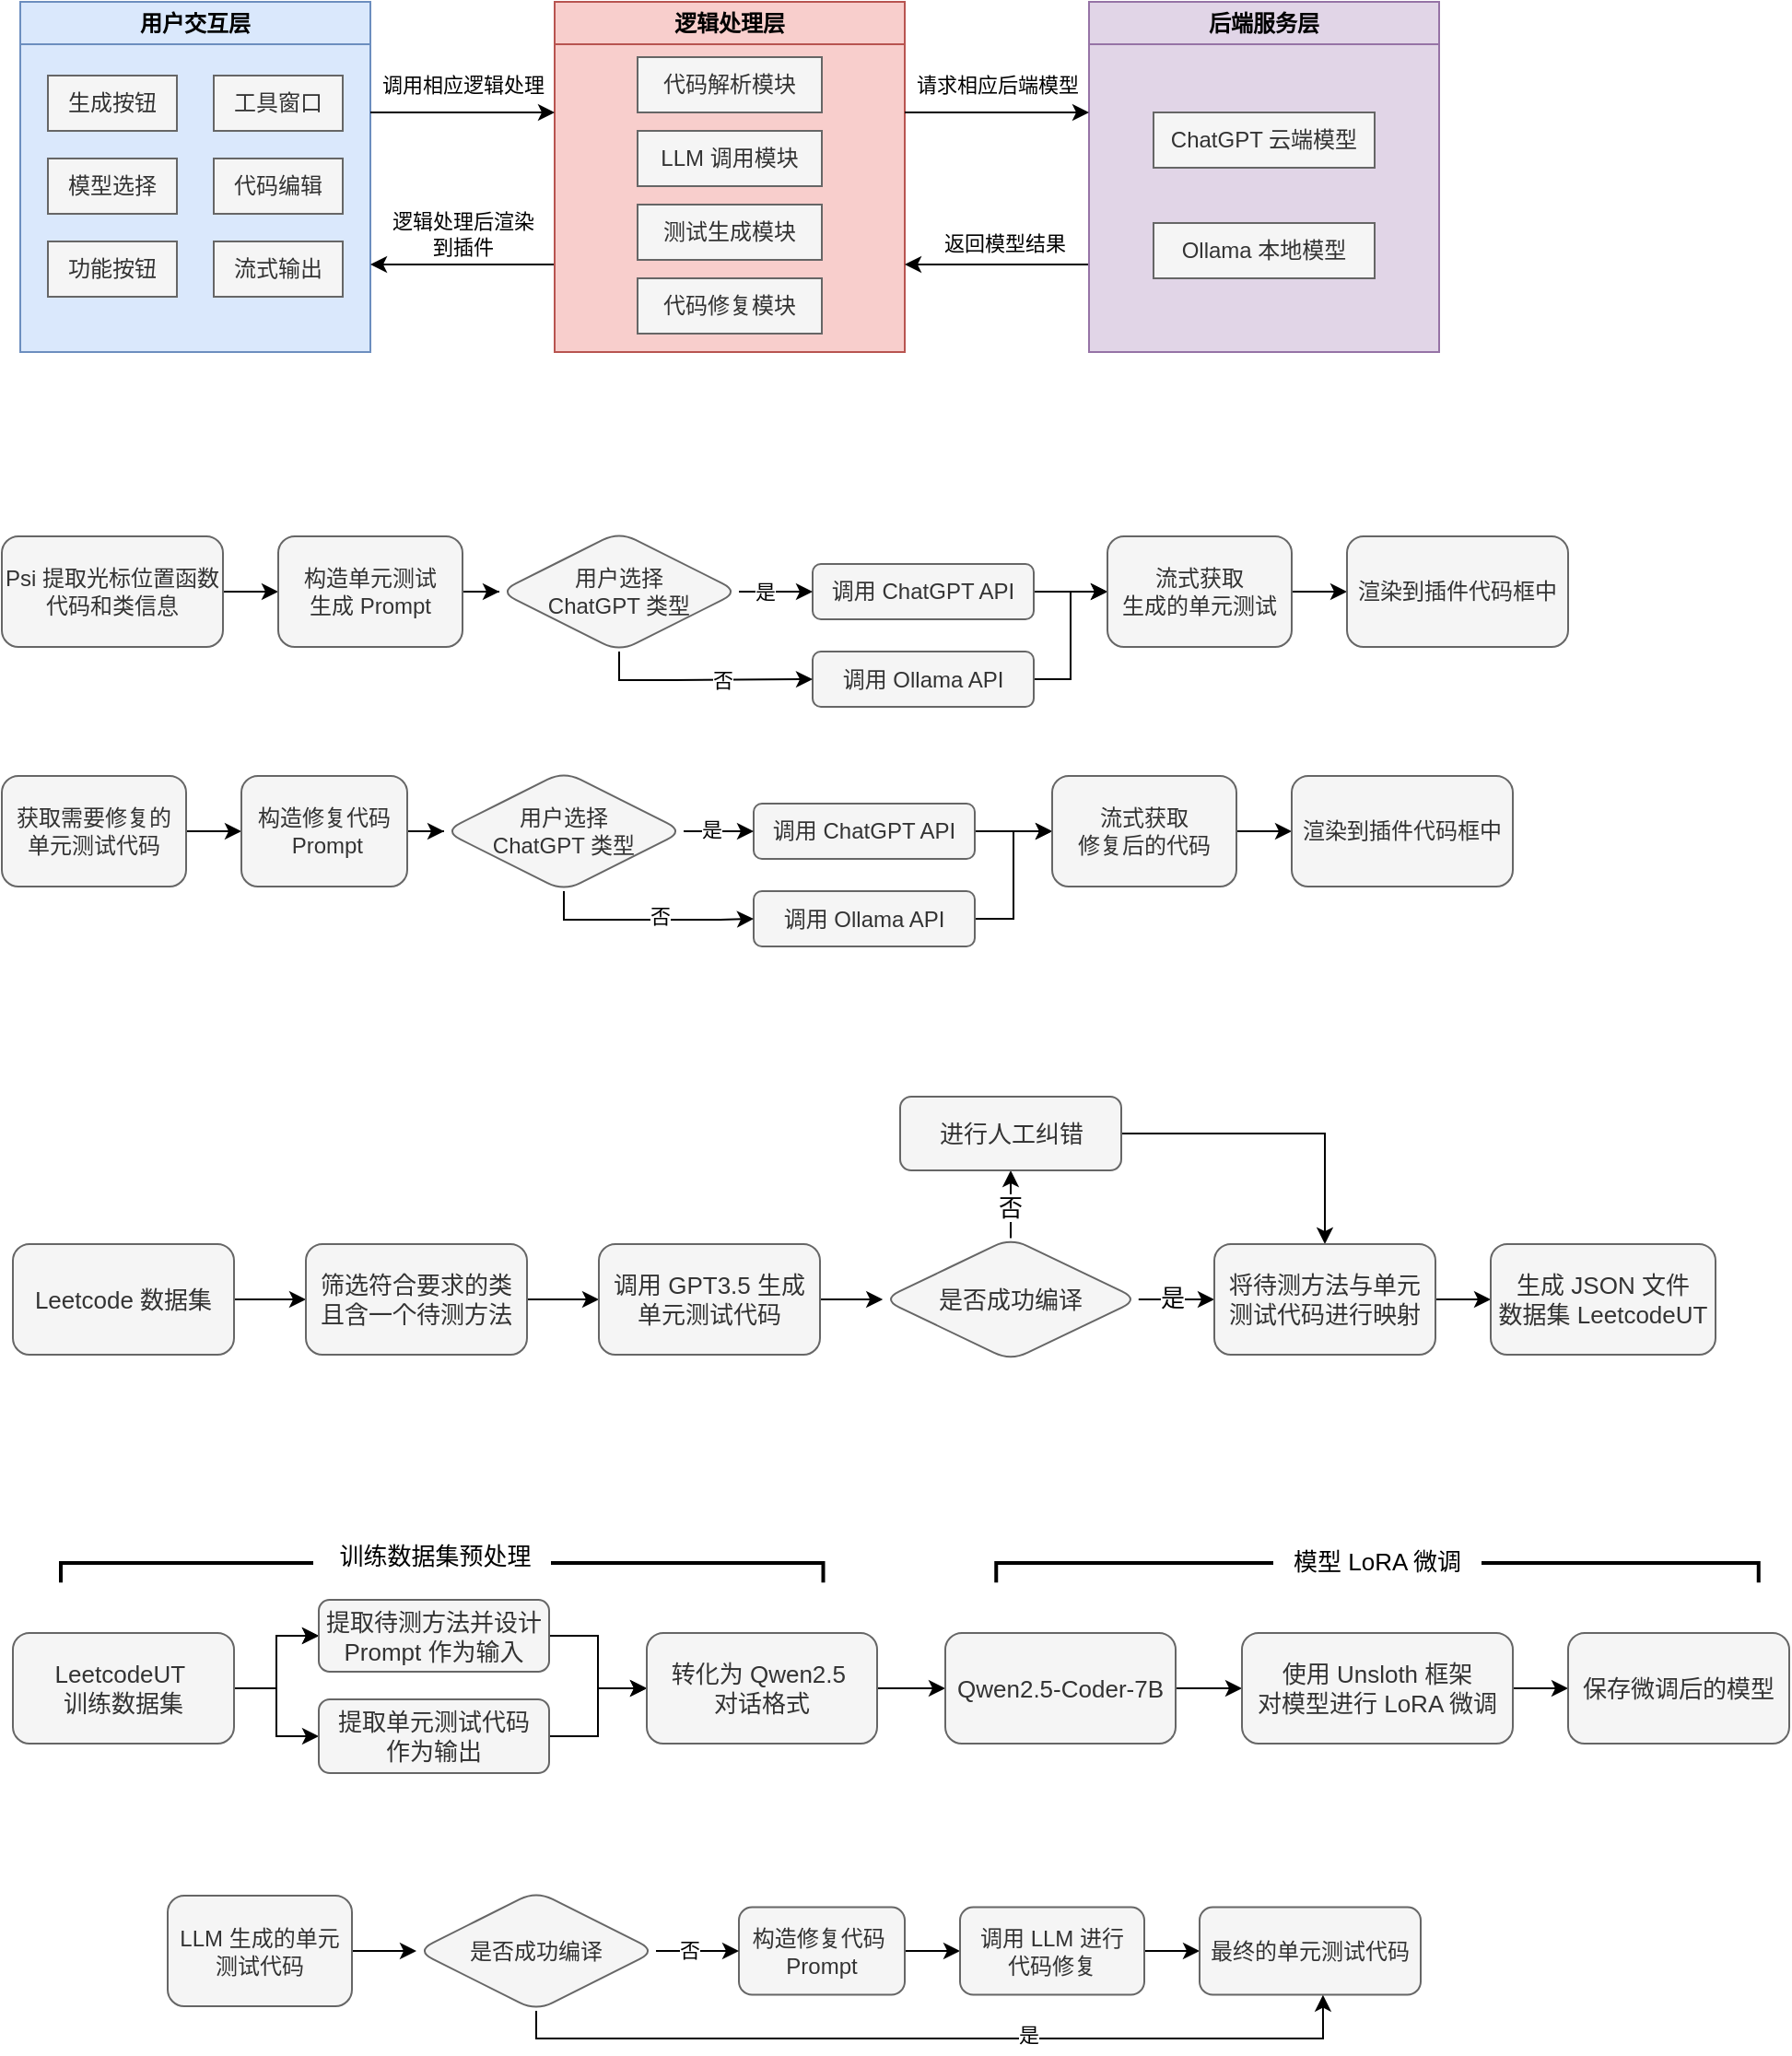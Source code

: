 <mxfile version="26.2.12">
  <diagram name="第 1 页" id="6DpLlCWaY8ZBgLnBTP_y">
    <mxGraphModel dx="2001" dy="737" grid="1" gridSize="10" guides="1" tooltips="1" connect="1" arrows="1" fold="1" page="0" pageScale="1" pageWidth="827" pageHeight="1169" math="0" shadow="0">
      <root>
        <mxCell id="0" />
        <mxCell id="1" parent="0" />
        <mxCell id="aPi-cPo7kPyFYFWUjn6L-5" value="" style="group" parent="1" vertex="1" connectable="0">
          <mxGeometry x="-500" y="95" width="770" height="190" as="geometry" />
        </mxCell>
        <mxCell id="Bfk7pSOGzqyUmf910UU_-28" value="&lt;div&gt;用户交互层&lt;/div&gt;" style="swimlane;whiteSpace=wrap;html=1;startSize=23;fillColor=#dae8fc;strokeColor=#6c8ebf;swimlaneFillColor=#DAE8FC;" parent="aPi-cPo7kPyFYFWUjn6L-5" vertex="1">
          <mxGeometry width="190" height="190" as="geometry">
            <mxRectangle x="-170" y="80" width="100" height="30" as="alternateBounds" />
          </mxGeometry>
        </mxCell>
        <mxCell id="Bfk7pSOGzqyUmf910UU_-29" value="生成按钮" style="rounded=0;whiteSpace=wrap;html=1;fillColor=#f5f5f5;fontColor=#333333;strokeColor=#666666;" parent="Bfk7pSOGzqyUmf910UU_-28" vertex="1">
          <mxGeometry x="15" y="40" width="70" height="30" as="geometry" />
        </mxCell>
        <mxCell id="Bfk7pSOGzqyUmf910UU_-30" value="工具窗口" style="rounded=0;whiteSpace=wrap;html=1;fillColor=#f5f5f5;fontColor=#333333;strokeColor=#666666;" parent="Bfk7pSOGzqyUmf910UU_-28" vertex="1">
          <mxGeometry x="105" y="40" width="70" height="30" as="geometry" />
        </mxCell>
        <mxCell id="Bfk7pSOGzqyUmf910UU_-31" value="模型选择" style="rounded=0;whiteSpace=wrap;html=1;fillColor=#f5f5f5;fontColor=#333333;strokeColor=#666666;" parent="Bfk7pSOGzqyUmf910UU_-28" vertex="1">
          <mxGeometry x="15" y="85" width="70" height="30" as="geometry" />
        </mxCell>
        <mxCell id="Bfk7pSOGzqyUmf910UU_-32" value="代码编辑" style="rounded=0;whiteSpace=wrap;html=1;fillColor=#f5f5f5;fontColor=#333333;strokeColor=#666666;" parent="Bfk7pSOGzqyUmf910UU_-28" vertex="1">
          <mxGeometry x="105" y="85" width="70" height="30" as="geometry" />
        </mxCell>
        <mxCell id="Bfk7pSOGzqyUmf910UU_-33" value="功能按钮" style="rounded=0;whiteSpace=wrap;html=1;fillColor=#f5f5f5;fontColor=#333333;strokeColor=#666666;" parent="Bfk7pSOGzqyUmf910UU_-28" vertex="1">
          <mxGeometry x="15" y="130" width="70" height="30" as="geometry" />
        </mxCell>
        <mxCell id="Bfk7pSOGzqyUmf910UU_-34" value="流式输出" style="rounded=0;whiteSpace=wrap;html=1;fillColor=#f5f5f5;fontColor=#333333;strokeColor=#666666;" parent="Bfk7pSOGzqyUmf910UU_-28" vertex="1">
          <mxGeometry x="105" y="130" width="70" height="30" as="geometry" />
        </mxCell>
        <mxCell id="Bfk7pSOGzqyUmf910UU_-35" style="edgeStyle=orthogonalEdgeStyle;rounded=0;orthogonalLoop=1;jettySize=auto;html=1;exitX=0;exitY=0.75;exitDx=0;exitDy=0;entryX=1;entryY=0.75;entryDx=0;entryDy=0;" parent="aPi-cPo7kPyFYFWUjn6L-5" source="Bfk7pSOGzqyUmf910UU_-37" target="Bfk7pSOGzqyUmf910UU_-28" edge="1">
          <mxGeometry relative="1" as="geometry" />
        </mxCell>
        <mxCell id="Bfk7pSOGzqyUmf910UU_-36" value="&lt;div&gt;逻辑处理后渲染&lt;/div&gt;&lt;div&gt;到插件&lt;/div&gt;" style="edgeLabel;html=1;align=center;verticalAlign=middle;resizable=0;points=[];" parent="Bfk7pSOGzqyUmf910UU_-35" vertex="1" connectable="0">
          <mxGeometry x="-0.18" y="1" relative="1" as="geometry">
            <mxPoint x="-9" y="-18" as="offset" />
          </mxGeometry>
        </mxCell>
        <mxCell id="Bfk7pSOGzqyUmf910UU_-37" value="&lt;div&gt;逻辑处理层&lt;/div&gt;" style="swimlane;whiteSpace=wrap;html=1;startSize=23;fillColor=#f8cecc;strokeColor=#b85450;swimlaneFillColor=#F8CECC;" parent="aPi-cPo7kPyFYFWUjn6L-5" vertex="1">
          <mxGeometry x="290" width="190" height="190" as="geometry">
            <mxRectangle x="-170" y="80" width="100" height="30" as="alternateBounds" />
          </mxGeometry>
        </mxCell>
        <mxCell id="Bfk7pSOGzqyUmf910UU_-38" value="代码解析模块" style="rounded=0;whiteSpace=wrap;html=1;fillColor=#f5f5f5;strokeColor=#666666;fontColor=#333333;" parent="Bfk7pSOGzqyUmf910UU_-37" vertex="1">
          <mxGeometry x="45" y="30" width="100" height="30" as="geometry" />
        </mxCell>
        <mxCell id="Bfk7pSOGzqyUmf910UU_-39" value="LLM 调用模块" style="rounded=0;whiteSpace=wrap;html=1;fillColor=#f5f5f5;strokeColor=#666666;fontColor=#333333;" parent="Bfk7pSOGzqyUmf910UU_-37" vertex="1">
          <mxGeometry x="45" y="70" width="100" height="30" as="geometry" />
        </mxCell>
        <mxCell id="Bfk7pSOGzqyUmf910UU_-40" value="测试生成模块" style="rounded=0;whiteSpace=wrap;html=1;fillColor=#f5f5f5;strokeColor=#666666;fontColor=#333333;" parent="Bfk7pSOGzqyUmf910UU_-37" vertex="1">
          <mxGeometry x="45" y="110" width="100" height="30" as="geometry" />
        </mxCell>
        <mxCell id="Bfk7pSOGzqyUmf910UU_-41" value="代码修复模块" style="rounded=0;whiteSpace=wrap;html=1;fillColor=#f5f5f5;strokeColor=#666666;fontColor=#333333;" parent="Bfk7pSOGzqyUmf910UU_-37" vertex="1">
          <mxGeometry x="45" y="150" width="100" height="30" as="geometry" />
        </mxCell>
        <mxCell id="Bfk7pSOGzqyUmf910UU_-42" style="edgeStyle=orthogonalEdgeStyle;rounded=0;orthogonalLoop=1;jettySize=auto;html=1;exitX=0;exitY=0.75;exitDx=0;exitDy=0;entryX=1;entryY=0.75;entryDx=0;entryDy=0;" parent="aPi-cPo7kPyFYFWUjn6L-5" source="Bfk7pSOGzqyUmf910UU_-44" target="Bfk7pSOGzqyUmf910UU_-37" edge="1">
          <mxGeometry relative="1" as="geometry" />
        </mxCell>
        <mxCell id="Bfk7pSOGzqyUmf910UU_-43" value="返回模型结果" style="edgeLabel;html=1;align=center;verticalAlign=middle;resizable=0;points=[];" parent="Bfk7pSOGzqyUmf910UU_-42" vertex="1" connectable="0">
          <mxGeometry x="-0.08" relative="1" as="geometry">
            <mxPoint y="-12" as="offset" />
          </mxGeometry>
        </mxCell>
        <mxCell id="Bfk7pSOGzqyUmf910UU_-44" value="&lt;div&gt;后端服务层&lt;/div&gt;" style="swimlane;whiteSpace=wrap;html=1;startSize=23;fillColor=#e1d5e7;strokeColor=#9673a6;swimlaneFillColor=#E1D5E7;" parent="aPi-cPo7kPyFYFWUjn6L-5" vertex="1">
          <mxGeometry x="580" width="190" height="190" as="geometry">
            <mxRectangle x="-170" y="80" width="100" height="30" as="alternateBounds" />
          </mxGeometry>
        </mxCell>
        <mxCell id="Bfk7pSOGzqyUmf910UU_-45" value="ChatGPT 云端模型" style="rounded=0;whiteSpace=wrap;html=1;fillColor=#f5f5f5;strokeColor=#666666;fontColor=#333333;" parent="Bfk7pSOGzqyUmf910UU_-44" vertex="1">
          <mxGeometry x="35" y="60" width="120" height="30" as="geometry" />
        </mxCell>
        <mxCell id="Bfk7pSOGzqyUmf910UU_-46" value="Ollama 本地模型" style="rounded=0;whiteSpace=wrap;html=1;fillColor=#f5f5f5;strokeColor=#666666;fontColor=#333333;" parent="Bfk7pSOGzqyUmf910UU_-44" vertex="1">
          <mxGeometry x="35" y="120" width="120" height="30" as="geometry" />
        </mxCell>
        <mxCell id="Bfk7pSOGzqyUmf910UU_-47" value="" style="endArrow=classic;html=1;rounded=0;" parent="aPi-cPo7kPyFYFWUjn6L-5" edge="1">
          <mxGeometry width="50" height="50" relative="1" as="geometry">
            <mxPoint x="190" y="60" as="sourcePoint" />
            <mxPoint x="290" y="60" as="targetPoint" />
          </mxGeometry>
        </mxCell>
        <mxCell id="Bfk7pSOGzqyUmf910UU_-48" value="&lt;div&gt;调用相应逻辑处理&lt;/div&gt;" style="edgeLabel;html=1;align=center;verticalAlign=middle;resizable=0;points=[];" parent="Bfk7pSOGzqyUmf910UU_-47" vertex="1" connectable="0">
          <mxGeometry x="0.04" y="2" relative="1" as="geometry">
            <mxPoint x="-2" y="-13" as="offset" />
          </mxGeometry>
        </mxCell>
        <mxCell id="Bfk7pSOGzqyUmf910UU_-49" value="" style="endArrow=classic;html=1;rounded=0;" parent="aPi-cPo7kPyFYFWUjn6L-5" edge="1">
          <mxGeometry width="50" height="50" relative="1" as="geometry">
            <mxPoint x="480" y="60" as="sourcePoint" />
            <mxPoint x="580" y="60" as="targetPoint" />
          </mxGeometry>
        </mxCell>
        <mxCell id="Bfk7pSOGzqyUmf910UU_-50" value="请求相应后端模型" style="edgeLabel;html=1;align=center;verticalAlign=middle;resizable=0;points=[];" parent="Bfk7pSOGzqyUmf910UU_-49" vertex="1" connectable="0">
          <mxGeometry x="-0.24" y="-1" relative="1" as="geometry">
            <mxPoint x="12" y="-16" as="offset" />
          </mxGeometry>
        </mxCell>
        <mxCell id="sxjbUBQBEoKG675bbhJn-21" value="" style="group;fontSize=15;" parent="1" vertex="1" connectable="0">
          <mxGeometry x="-504" y="689" width="924" height="143.25" as="geometry" />
        </mxCell>
        <mxCell id="sxjbUBQBEoKG675bbhJn-3" value="" style="edgeStyle=orthogonalEdgeStyle;rounded=0;orthogonalLoop=1;jettySize=auto;html=1;" parent="sxjbUBQBEoKG675bbhJn-21" source="sxjbUBQBEoKG675bbhJn-1" target="sxjbUBQBEoKG675bbhJn-2" edge="1">
          <mxGeometry relative="1" as="geometry" />
        </mxCell>
        <mxCell id="sxjbUBQBEoKG675bbhJn-1" value="Leetcode 数据集" style="rounded=1;whiteSpace=wrap;html=1;fillColor=#f5f5f5;fontColor=#333333;strokeColor=#666666;fontSize=13;" parent="sxjbUBQBEoKG675bbhJn-21" vertex="1">
          <mxGeometry y="80" width="120" height="60" as="geometry" />
        </mxCell>
        <mxCell id="sxjbUBQBEoKG675bbhJn-5" value="" style="edgeStyle=orthogonalEdgeStyle;rounded=0;orthogonalLoop=1;jettySize=auto;html=1;" parent="sxjbUBQBEoKG675bbhJn-21" source="sxjbUBQBEoKG675bbhJn-2" target="sxjbUBQBEoKG675bbhJn-4" edge="1">
          <mxGeometry relative="1" as="geometry" />
        </mxCell>
        <mxCell id="sxjbUBQBEoKG675bbhJn-2" value="&lt;div&gt;筛选符合要求的类&lt;/div&gt;&lt;div&gt;且含一个待测方法&lt;/div&gt;" style="rounded=1;whiteSpace=wrap;html=1;fillColor=#f5f5f5;fontColor=#333333;strokeColor=#666666;fontSize=13;" parent="sxjbUBQBEoKG675bbhJn-21" vertex="1">
          <mxGeometry x="159" y="80" width="120" height="60" as="geometry" />
        </mxCell>
        <mxCell id="sxjbUBQBEoKG675bbhJn-11" value="" style="edgeStyle=orthogonalEdgeStyle;rounded=0;orthogonalLoop=1;jettySize=auto;html=1;" parent="sxjbUBQBEoKG675bbhJn-21" source="sxjbUBQBEoKG675bbhJn-4" target="sxjbUBQBEoKG675bbhJn-10" edge="1">
          <mxGeometry relative="1" as="geometry" />
        </mxCell>
        <mxCell id="sxjbUBQBEoKG675bbhJn-4" value="&lt;div&gt;调用 GPT3.5 生成&lt;/div&gt;&lt;div&gt;单元测试代码&lt;/div&gt;" style="whiteSpace=wrap;html=1;rounded=1;fillColor=#f5f5f5;fontColor=#333333;strokeColor=#666666;fontSize=13;" parent="sxjbUBQBEoKG675bbhJn-21" vertex="1">
          <mxGeometry x="318" y="80" width="120" height="60" as="geometry" />
        </mxCell>
        <mxCell id="sxjbUBQBEoKG675bbhJn-13" value="" style="edgeStyle=orthogonalEdgeStyle;rounded=0;orthogonalLoop=1;jettySize=auto;html=1;" parent="sxjbUBQBEoKG675bbhJn-21" source="sxjbUBQBEoKG675bbhJn-10" target="sxjbUBQBEoKG675bbhJn-12" edge="1">
          <mxGeometry relative="1" as="geometry" />
        </mxCell>
        <mxCell id="sxjbUBQBEoKG675bbhJn-14" value="否" style="edgeLabel;html=1;align=center;verticalAlign=middle;resizable=0;points=[];fontSize=13;" parent="sxjbUBQBEoKG675bbhJn-13" vertex="1" connectable="0">
          <mxGeometry x="-0.082" y="3" relative="1" as="geometry">
            <mxPoint x="-4" y="3" as="offset" />
          </mxGeometry>
        </mxCell>
        <mxCell id="sxjbUBQBEoKG675bbhJn-16" value="" style="edgeStyle=orthogonalEdgeStyle;rounded=0;orthogonalLoop=1;jettySize=auto;html=1;" parent="sxjbUBQBEoKG675bbhJn-21" source="sxjbUBQBEoKG675bbhJn-10" target="sxjbUBQBEoKG675bbhJn-15" edge="1">
          <mxGeometry relative="1" as="geometry" />
        </mxCell>
        <mxCell id="sxjbUBQBEoKG675bbhJn-17" value="是" style="edgeLabel;html=1;align=center;verticalAlign=middle;resizable=0;points=[];fontSize=13;" parent="sxjbUBQBEoKG675bbhJn-16" vertex="1" connectable="0">
          <mxGeometry x="-0.127" y="-1" relative="1" as="geometry">
            <mxPoint y="-2" as="offset" />
          </mxGeometry>
        </mxCell>
        <mxCell id="sxjbUBQBEoKG675bbhJn-10" value="是否成功编译" style="rhombus;whiteSpace=wrap;html=1;rounded=1;fillColor=#f5f5f5;fontColor=#333333;strokeColor=#666666;fontSize=13;" parent="sxjbUBQBEoKG675bbhJn-21" vertex="1">
          <mxGeometry x="472" y="76.75" width="139" height="66.5" as="geometry" />
        </mxCell>
        <mxCell id="sxjbUBQBEoKG675bbhJn-18" style="edgeStyle=orthogonalEdgeStyle;rounded=0;orthogonalLoop=1;jettySize=auto;html=1;exitX=1;exitY=0.5;exitDx=0;exitDy=0;entryX=0.5;entryY=0;entryDx=0;entryDy=0;" parent="sxjbUBQBEoKG675bbhJn-21" source="sxjbUBQBEoKG675bbhJn-12" target="sxjbUBQBEoKG675bbhJn-15" edge="1">
          <mxGeometry relative="1" as="geometry" />
        </mxCell>
        <mxCell id="sxjbUBQBEoKG675bbhJn-12" value="进行人工纠错" style="whiteSpace=wrap;html=1;rounded=1;fillColor=#f5f5f5;fontColor=#333333;strokeColor=#666666;fontSize=13;" parent="sxjbUBQBEoKG675bbhJn-21" vertex="1">
          <mxGeometry x="481.5" width="120" height="40" as="geometry" />
        </mxCell>
        <mxCell id="sxjbUBQBEoKG675bbhJn-20" value="" style="edgeStyle=orthogonalEdgeStyle;rounded=0;orthogonalLoop=1;jettySize=auto;html=1;" parent="sxjbUBQBEoKG675bbhJn-21" source="sxjbUBQBEoKG675bbhJn-15" target="sxjbUBQBEoKG675bbhJn-19" edge="1">
          <mxGeometry relative="1" as="geometry" />
        </mxCell>
        <mxCell id="sxjbUBQBEoKG675bbhJn-15" value="&lt;div&gt;将待测方法与单元&lt;/div&gt;&lt;div&gt;测试代码进行映射&lt;/div&gt;" style="whiteSpace=wrap;html=1;rounded=1;fillColor=#f5f5f5;fontColor=#333333;strokeColor=#666666;fontSize=13;" parent="sxjbUBQBEoKG675bbhJn-21" vertex="1">
          <mxGeometry x="652" y="80" width="120" height="60" as="geometry" />
        </mxCell>
        <mxCell id="sxjbUBQBEoKG675bbhJn-19" value="&lt;div&gt;生成 JSON 文件&lt;/div&gt;&lt;div&gt;数据集 LeetcodeUT&lt;/div&gt;" style="whiteSpace=wrap;html=1;rounded=1;fillColor=#f5f5f5;fontColor=#333333;strokeColor=#666666;fontSize=13;" parent="sxjbUBQBEoKG675bbhJn-21" vertex="1">
          <mxGeometry x="802" y="80" width="122" height="60" as="geometry" />
        </mxCell>
        <mxCell id="sxjbUBQBEoKG675bbhJn-66" value="" style="group" parent="1" vertex="1" connectable="0">
          <mxGeometry x="-504" y="923" width="964" height="133" as="geometry" />
        </mxCell>
        <mxCell id="sxjbUBQBEoKG675bbhJn-44" value="" style="edgeStyle=orthogonalEdgeStyle;rounded=0;orthogonalLoop=1;jettySize=auto;html=1;" parent="sxjbUBQBEoKG675bbhJn-66" source="sxjbUBQBEoKG675bbhJn-42" target="sxjbUBQBEoKG675bbhJn-43" edge="1">
          <mxGeometry relative="1" as="geometry" />
        </mxCell>
        <mxCell id="sxjbUBQBEoKG675bbhJn-45" value="" style="edgeStyle=orthogonalEdgeStyle;rounded=0;orthogonalLoop=1;jettySize=auto;html=1;" parent="sxjbUBQBEoKG675bbhJn-66" source="sxjbUBQBEoKG675bbhJn-42" target="sxjbUBQBEoKG675bbhJn-43" edge="1">
          <mxGeometry relative="1" as="geometry" />
        </mxCell>
        <mxCell id="sxjbUBQBEoKG675bbhJn-47" style="edgeStyle=orthogonalEdgeStyle;rounded=0;orthogonalLoop=1;jettySize=auto;html=1;exitX=1;exitY=0.5;exitDx=0;exitDy=0;entryX=0;entryY=0.5;entryDx=0;entryDy=0;" parent="sxjbUBQBEoKG675bbhJn-66" source="sxjbUBQBEoKG675bbhJn-42" target="sxjbUBQBEoKG675bbhJn-46" edge="1">
          <mxGeometry relative="1" as="geometry" />
        </mxCell>
        <mxCell id="sxjbUBQBEoKG675bbhJn-42" value="&lt;div&gt;LeetcodeUT&amp;nbsp;&lt;/div&gt;&lt;div&gt;训练数据集&lt;/div&gt;" style="rounded=1;whiteSpace=wrap;html=1;fillColor=#f5f5f5;fontColor=#333333;strokeColor=#666666;fontSize=13;" parent="sxjbUBQBEoKG675bbhJn-66" vertex="1">
          <mxGeometry y="57" width="120" height="60" as="geometry" />
        </mxCell>
        <mxCell id="sxjbUBQBEoKG675bbhJn-50" value="" style="edgeStyle=orthogonalEdgeStyle;rounded=0;orthogonalLoop=1;jettySize=auto;html=1;" parent="sxjbUBQBEoKG675bbhJn-66" source="sxjbUBQBEoKG675bbhJn-43" target="sxjbUBQBEoKG675bbhJn-49" edge="1">
          <mxGeometry relative="1" as="geometry" />
        </mxCell>
        <mxCell id="sxjbUBQBEoKG675bbhJn-43" value="提取待测方法并设计Prompt 作为输入" style="whiteSpace=wrap;html=1;fontSize=13;fillColor=#f5f5f5;strokeColor=#666666;fontColor=#333333;rounded=1;" parent="sxjbUBQBEoKG675bbhJn-66" vertex="1">
          <mxGeometry x="166" y="39" width="125" height="39" as="geometry" />
        </mxCell>
        <mxCell id="sxjbUBQBEoKG675bbhJn-51" style="edgeStyle=orthogonalEdgeStyle;rounded=0;orthogonalLoop=1;jettySize=auto;html=1;exitX=1;exitY=0.5;exitDx=0;exitDy=0;entryX=0;entryY=0.5;entryDx=0;entryDy=0;" parent="sxjbUBQBEoKG675bbhJn-66" source="sxjbUBQBEoKG675bbhJn-46" target="sxjbUBQBEoKG675bbhJn-49" edge="1">
          <mxGeometry relative="1" as="geometry" />
        </mxCell>
        <mxCell id="sxjbUBQBEoKG675bbhJn-46" value="&lt;div&gt;提取单元测试代码&lt;/div&gt;&lt;div&gt;作为输出&lt;/div&gt;" style="whiteSpace=wrap;html=1;fontSize=13;fillColor=#f5f5f5;strokeColor=#666666;fontColor=#333333;rounded=1;" parent="sxjbUBQBEoKG675bbhJn-66" vertex="1">
          <mxGeometry x="166" y="93" width="125" height="40" as="geometry" />
        </mxCell>
        <mxCell id="sxjbUBQBEoKG675bbhJn-54" value="" style="edgeStyle=orthogonalEdgeStyle;rounded=0;orthogonalLoop=1;jettySize=auto;html=1;" parent="sxjbUBQBEoKG675bbhJn-66" source="sxjbUBQBEoKG675bbhJn-49" target="sxjbUBQBEoKG675bbhJn-53" edge="1">
          <mxGeometry relative="1" as="geometry" />
        </mxCell>
        <mxCell id="sxjbUBQBEoKG675bbhJn-49" value="&lt;div&gt;转化为 Qwen2.5&amp;nbsp;&lt;/div&gt;&lt;div&gt;对话格式&lt;/div&gt;" style="whiteSpace=wrap;html=1;fontSize=13;fillColor=#f5f5f5;strokeColor=#666666;fontColor=#333333;rounded=1;" parent="sxjbUBQBEoKG675bbhJn-66" vertex="1">
          <mxGeometry x="344" y="57" width="125" height="60" as="geometry" />
        </mxCell>
        <mxCell id="sxjbUBQBEoKG675bbhJn-56" value="" style="edgeStyle=orthogonalEdgeStyle;rounded=0;orthogonalLoop=1;jettySize=auto;html=1;" parent="sxjbUBQBEoKG675bbhJn-66" source="sxjbUBQBEoKG675bbhJn-53" target="sxjbUBQBEoKG675bbhJn-55" edge="1">
          <mxGeometry relative="1" as="geometry" />
        </mxCell>
        <mxCell id="sxjbUBQBEoKG675bbhJn-53" value="&lt;p class=&quot;MsoNormal&quot;&gt;&lt;font face=&quot;Helvetica&quot;&gt;Qwen2.5-Coder-7B&lt;/font&gt;&lt;/p&gt;" style="whiteSpace=wrap;html=1;fontSize=13;fillColor=#f5f5f5;strokeColor=#666666;fontColor=#333333;rounded=1;" parent="sxjbUBQBEoKG675bbhJn-66" vertex="1">
          <mxGeometry x="506" y="57" width="125" height="60" as="geometry" />
        </mxCell>
        <mxCell id="sxjbUBQBEoKG675bbhJn-58" value="" style="edgeStyle=orthogonalEdgeStyle;rounded=0;orthogonalLoop=1;jettySize=auto;html=1;" parent="sxjbUBQBEoKG675bbhJn-66" source="sxjbUBQBEoKG675bbhJn-55" target="sxjbUBQBEoKG675bbhJn-57" edge="1">
          <mxGeometry relative="1" as="geometry" />
        </mxCell>
        <mxCell id="sxjbUBQBEoKG675bbhJn-55" value="&lt;div&gt;使用 Unsloth 框架&lt;/div&gt;&lt;div&gt;对模型进行 LoRA 微调&lt;/div&gt;" style="whiteSpace=wrap;html=1;fontSize=13;fillColor=#f5f5f5;strokeColor=#666666;fontColor=#333333;rounded=1;" parent="sxjbUBQBEoKG675bbhJn-66" vertex="1">
          <mxGeometry x="667" y="57" width="147" height="60" as="geometry" />
        </mxCell>
        <mxCell id="sxjbUBQBEoKG675bbhJn-57" value="保存微调后的模型" style="rounded=1;whiteSpace=wrap;html=1;fontSize=13;fillColor=#f5f5f5;strokeColor=#666666;fontColor=#333333;" parent="sxjbUBQBEoKG675bbhJn-66" vertex="1">
          <mxGeometry x="844" y="57" width="120" height="60" as="geometry" />
        </mxCell>
        <mxCell id="sxjbUBQBEoKG675bbhJn-60" value="" style="strokeWidth=2;html=1;shape=mxgraph.flowchart.annotation_1;align=left;pointerEvents=1;rotation=90;" parent="sxjbUBQBEoKG675bbhJn-66" vertex="1">
          <mxGeometry x="227.54" y="-182.53" width="10.68" height="413.75" as="geometry" />
        </mxCell>
        <mxCell id="sxjbUBQBEoKG675bbhJn-61" value="&amp;nbsp;&amp;nbsp;&amp;nbsp; 训练数据集预处理&amp;nbsp;&amp;nbsp;&amp;nbsp; " style="text;html=1;align=center;verticalAlign=middle;resizable=0;points=[];autosize=1;strokeColor=none;fillColor=none;fontSize=13;labelBackgroundColor=default;" parent="sxjbUBQBEoKG675bbhJn-66" vertex="1">
          <mxGeometry x="151.88" width="150" height="30" as="geometry" />
        </mxCell>
        <mxCell id="sxjbUBQBEoKG675bbhJn-64" value="" style="strokeWidth=2;html=1;shape=mxgraph.flowchart.annotation_1;align=left;pointerEvents=1;rotation=90;" parent="sxjbUBQBEoKG675bbhJn-66" vertex="1">
          <mxGeometry x="735.16" y="-182.53" width="10.68" height="413.75" as="geometry" />
        </mxCell>
        <mxCell id="sxjbUBQBEoKG675bbhJn-65" value="&amp;nbsp;&amp;nbsp; 模型 LoRA 微调&amp;nbsp; &amp;nbsp; " style="text;html=1;align=center;verticalAlign=middle;resizable=0;points=[];autosize=1;strokeColor=none;fillColor=none;fontSize=13;labelBackgroundColor=default;" parent="sxjbUBQBEoKG675bbhJn-66" vertex="1">
          <mxGeometry x="669.5" y="3" width="140" height="30" as="geometry" />
        </mxCell>
        <mxCell id="sxjbUBQBEoKG675bbhJn-101" value="" style="group" parent="1" vertex="1" connectable="0">
          <mxGeometry x="-510" y="382.5" width="850" height="95" as="geometry" />
        </mxCell>
        <mxCell id="Bfk7pSOGzqyUmf910UU_-2" value="" style="edgeStyle=orthogonalEdgeStyle;rounded=0;orthogonalLoop=1;jettySize=auto;html=1;" parent="sxjbUBQBEoKG675bbhJn-101" source="Bfk7pSOGzqyUmf910UU_-3" target="Bfk7pSOGzqyUmf910UU_-7" edge="1">
          <mxGeometry relative="1" as="geometry" />
        </mxCell>
        <mxCell id="Bfk7pSOGzqyUmf910UU_-3" value="&lt;p class=&quot;MsoNormal&quot;&gt;&lt;span style=&quot;&quot;&gt;&lt;font&gt;Psi 提取光标位置函数代码和类信息&lt;/font&gt;&lt;/span&gt;&lt;/p&gt;" style="rounded=1;whiteSpace=wrap;html=1;fillColor=#f5f5f5;strokeColor=#666666;fontColor=#333333;fontFamily=Helvetica;" parent="sxjbUBQBEoKG675bbhJn-101" vertex="1">
          <mxGeometry y="2.5" width="120" height="60" as="geometry" />
        </mxCell>
        <mxCell id="sxjbUBQBEoKG675bbhJn-72" value="" style="edgeStyle=orthogonalEdgeStyle;rounded=0;orthogonalLoop=1;jettySize=auto;html=1;" parent="sxjbUBQBEoKG675bbhJn-101" source="Bfk7pSOGzqyUmf910UU_-7" target="sxjbUBQBEoKG675bbhJn-71" edge="1">
          <mxGeometry relative="1" as="geometry" />
        </mxCell>
        <mxCell id="Bfk7pSOGzqyUmf910UU_-7" value="&lt;div&gt;构造单元测试&lt;/div&gt;&lt;div&gt;生成 Prompt&lt;/div&gt;" style="whiteSpace=wrap;html=1;rounded=1;fillColor=#f5f5f5;strokeColor=#666666;fontColor=#333333;" parent="sxjbUBQBEoKG675bbhJn-101" vertex="1">
          <mxGeometry x="150" y="2.5" width="100" height="60" as="geometry" />
        </mxCell>
        <mxCell id="Bfk7pSOGzqyUmf910UU_-8" value="" style="edgeStyle=orthogonalEdgeStyle;rounded=0;orthogonalLoop=1;jettySize=auto;html=1;" parent="sxjbUBQBEoKG675bbhJn-101" source="Bfk7pSOGzqyUmf910UU_-9" target="Bfk7pSOGzqyUmf910UU_-13" edge="1">
          <mxGeometry relative="1" as="geometry" />
        </mxCell>
        <mxCell id="Bfk7pSOGzqyUmf910UU_-9" value="调用 ChatGPT API" style="whiteSpace=wrap;html=1;rounded=1;fillColor=#f5f5f5;strokeColor=#666666;fontColor=#333333;" parent="sxjbUBQBEoKG675bbhJn-101" vertex="1">
          <mxGeometry x="440" y="17.5" width="120" height="30" as="geometry" />
        </mxCell>
        <mxCell id="Bfk7pSOGzqyUmf910UU_-10" style="edgeStyle=orthogonalEdgeStyle;rounded=0;orthogonalLoop=1;jettySize=auto;html=1;exitX=1;exitY=0.5;exitDx=0;exitDy=0;entryX=0;entryY=0.5;entryDx=0;entryDy=0;" parent="sxjbUBQBEoKG675bbhJn-101" source="Bfk7pSOGzqyUmf910UU_-11" target="Bfk7pSOGzqyUmf910UU_-13" edge="1">
          <mxGeometry relative="1" as="geometry" />
        </mxCell>
        <mxCell id="Bfk7pSOGzqyUmf910UU_-11" value="调用 Ollama API" style="whiteSpace=wrap;html=1;rounded=1;fillColor=#f5f5f5;strokeColor=#666666;fontColor=#333333;" parent="sxjbUBQBEoKG675bbhJn-101" vertex="1">
          <mxGeometry x="440" y="65" width="120" height="30" as="geometry" />
        </mxCell>
        <mxCell id="Bfk7pSOGzqyUmf910UU_-12" value="" style="edgeStyle=orthogonalEdgeStyle;rounded=0;orthogonalLoop=1;jettySize=auto;html=1;" parent="sxjbUBQBEoKG675bbhJn-101" source="Bfk7pSOGzqyUmf910UU_-13" target="Bfk7pSOGzqyUmf910UU_-26" edge="1">
          <mxGeometry relative="1" as="geometry" />
        </mxCell>
        <mxCell id="Bfk7pSOGzqyUmf910UU_-13" value="&lt;div&gt;流式获取&lt;/div&gt;&lt;div&gt;生成的单元测试&lt;/div&gt;" style="rounded=1;whiteSpace=wrap;html=1;fillColor=#f5f5f5;strokeColor=#666666;fontColor=#333333;" parent="sxjbUBQBEoKG675bbhJn-101" vertex="1">
          <mxGeometry x="600" y="2.5" width="100" height="60" as="geometry" />
        </mxCell>
        <mxCell id="Bfk7pSOGzqyUmf910UU_-26" value="渲染到插件代码框中" style="whiteSpace=wrap;html=1;rounded=1;fillColor=#f5f5f5;strokeColor=#666666;fontColor=#333333;" parent="sxjbUBQBEoKG675bbhJn-101" vertex="1">
          <mxGeometry x="730" y="2.5" width="120" height="60" as="geometry" />
        </mxCell>
        <mxCell id="sxjbUBQBEoKG675bbhJn-73" style="edgeStyle=orthogonalEdgeStyle;rounded=0;orthogonalLoop=1;jettySize=auto;html=1;exitX=1;exitY=0.5;exitDx=0;exitDy=0;entryX=0;entryY=0.5;entryDx=0;entryDy=0;" parent="sxjbUBQBEoKG675bbhJn-101" source="sxjbUBQBEoKG675bbhJn-71" target="Bfk7pSOGzqyUmf910UU_-9" edge="1">
          <mxGeometry relative="1" as="geometry" />
        </mxCell>
        <mxCell id="sxjbUBQBEoKG675bbhJn-74" value="是" style="edgeLabel;html=1;align=center;verticalAlign=middle;resizable=0;points=[];" parent="sxjbUBQBEoKG675bbhJn-73" vertex="1" connectable="0">
          <mxGeometry x="-0.3" relative="1" as="geometry">
            <mxPoint as="offset" />
          </mxGeometry>
        </mxCell>
        <mxCell id="sxjbUBQBEoKG675bbhJn-75" style="edgeStyle=orthogonalEdgeStyle;rounded=0;orthogonalLoop=1;jettySize=auto;html=1;exitX=0.5;exitY=1;exitDx=0;exitDy=0;entryX=0;entryY=0.5;entryDx=0;entryDy=0;" parent="sxjbUBQBEoKG675bbhJn-101" source="sxjbUBQBEoKG675bbhJn-71" target="Bfk7pSOGzqyUmf910UU_-11" edge="1">
          <mxGeometry relative="1" as="geometry">
            <Array as="points">
              <mxPoint x="365" y="80.5" />
              <mxPoint x="450" y="80.5" />
            </Array>
          </mxGeometry>
        </mxCell>
        <mxCell id="sxjbUBQBEoKG675bbhJn-76" value="否" style="edgeLabel;html=1;align=center;verticalAlign=middle;resizable=0;points=[];" parent="sxjbUBQBEoKG675bbhJn-75" vertex="1" connectable="0">
          <mxGeometry x="0.442" y="1" relative="1" as="geometry">
            <mxPoint x="-16" y="1" as="offset" />
          </mxGeometry>
        </mxCell>
        <mxCell id="sxjbUBQBEoKG675bbhJn-71" value="&lt;div&gt;用户选择&lt;/div&gt;&lt;div&gt;ChatGPT 类型&lt;/div&gt;" style="rhombus;whiteSpace=wrap;html=1;fillColor=#f5f5f5;strokeColor=#666666;fontColor=#333333;rounded=1;" parent="sxjbUBQBEoKG675bbhJn-101" vertex="1">
          <mxGeometry x="270" width="130" height="65" as="geometry" />
        </mxCell>
        <mxCell id="sxjbUBQBEoKG675bbhJn-102" value="" style="group" parent="1" vertex="1" connectable="0">
          <mxGeometry x="-510" y="512.5" width="820" height="95" as="geometry" />
        </mxCell>
        <mxCell id="Bfk7pSOGzqyUmf910UU_-14" value="" style="edgeStyle=orthogonalEdgeStyle;rounded=0;orthogonalLoop=1;jettySize=auto;html=1;" parent="sxjbUBQBEoKG675bbhJn-102" source="Bfk7pSOGzqyUmf910UU_-15" target="Bfk7pSOGzqyUmf910UU_-19" edge="1">
          <mxGeometry relative="1" as="geometry" />
        </mxCell>
        <mxCell id="Bfk7pSOGzqyUmf910UU_-15" value="&lt;div&gt;获取需要修复的&lt;/div&gt;&lt;div&gt;单元测试代码&lt;/div&gt;" style="rounded=1;whiteSpace=wrap;html=1;fillColor=#f5f5f5;strokeColor=#666666;fontColor=#333333;" parent="sxjbUBQBEoKG675bbhJn-102" vertex="1">
          <mxGeometry y="2.5" width="100" height="60" as="geometry" />
        </mxCell>
        <mxCell id="sxjbUBQBEoKG675bbhJn-94" value="" style="edgeStyle=orthogonalEdgeStyle;rounded=0;orthogonalLoop=1;jettySize=auto;html=1;" parent="sxjbUBQBEoKG675bbhJn-102" source="Bfk7pSOGzqyUmf910UU_-19" target="sxjbUBQBEoKG675bbhJn-93" edge="1">
          <mxGeometry relative="1" as="geometry" />
        </mxCell>
        <mxCell id="Bfk7pSOGzqyUmf910UU_-19" value="&lt;div&gt;构造修复代码&lt;/div&gt;&lt;div&gt;&amp;nbsp;Prompt&lt;/div&gt;" style="whiteSpace=wrap;html=1;rounded=1;fillColor=#f5f5f5;strokeColor=#666666;fontColor=#333333;" parent="sxjbUBQBEoKG675bbhJn-102" vertex="1">
          <mxGeometry x="130" y="2.5" width="90" height="60" as="geometry" />
        </mxCell>
        <mxCell id="Bfk7pSOGzqyUmf910UU_-20" value="" style="edgeStyle=orthogonalEdgeStyle;rounded=0;orthogonalLoop=1;jettySize=auto;html=1;" parent="sxjbUBQBEoKG675bbhJn-102" source="Bfk7pSOGzqyUmf910UU_-21" target="Bfk7pSOGzqyUmf910UU_-25" edge="1">
          <mxGeometry relative="1" as="geometry" />
        </mxCell>
        <mxCell id="Bfk7pSOGzqyUmf910UU_-21" value="调用 ChatGPT API" style="whiteSpace=wrap;html=1;rounded=1;fillColor=#f5f5f5;strokeColor=#666666;fontColor=#333333;" parent="sxjbUBQBEoKG675bbhJn-102" vertex="1">
          <mxGeometry x="408" y="17.5" width="120" height="30" as="geometry" />
        </mxCell>
        <mxCell id="Bfk7pSOGzqyUmf910UU_-22" style="edgeStyle=orthogonalEdgeStyle;rounded=0;orthogonalLoop=1;jettySize=auto;html=1;exitX=1;exitY=0.5;exitDx=0;exitDy=0;entryX=0;entryY=0.5;entryDx=0;entryDy=0;" parent="sxjbUBQBEoKG675bbhJn-102" source="Bfk7pSOGzqyUmf910UU_-23" target="Bfk7pSOGzqyUmf910UU_-25" edge="1">
          <mxGeometry relative="1" as="geometry" />
        </mxCell>
        <mxCell id="Bfk7pSOGzqyUmf910UU_-23" value="调用 Ollama API" style="whiteSpace=wrap;html=1;rounded=1;fillColor=#f5f5f5;strokeColor=#666666;fontColor=#333333;" parent="sxjbUBQBEoKG675bbhJn-102" vertex="1">
          <mxGeometry x="408" y="65" width="120" height="30" as="geometry" />
        </mxCell>
        <mxCell id="Bfk7pSOGzqyUmf910UU_-24" style="edgeStyle=orthogonalEdgeStyle;rounded=0;orthogonalLoop=1;jettySize=auto;html=1;exitX=1;exitY=0.5;exitDx=0;exitDy=0;" parent="sxjbUBQBEoKG675bbhJn-102" source="Bfk7pSOGzqyUmf910UU_-25" target="Bfk7pSOGzqyUmf910UU_-27" edge="1">
          <mxGeometry relative="1" as="geometry" />
        </mxCell>
        <mxCell id="Bfk7pSOGzqyUmf910UU_-25" value="&lt;div&gt;流式获取&lt;/div&gt;&lt;div&gt;修复后的代码&lt;/div&gt;" style="rounded=1;whiteSpace=wrap;html=1;fillColor=#f5f5f5;strokeColor=#666666;fontColor=#333333;" parent="sxjbUBQBEoKG675bbhJn-102" vertex="1">
          <mxGeometry x="570" y="2.5" width="100" height="60" as="geometry" />
        </mxCell>
        <mxCell id="Bfk7pSOGzqyUmf910UU_-27" value="渲染到插件代码框中" style="whiteSpace=wrap;html=1;rounded=1;fillColor=#f5f5f5;strokeColor=#666666;fontColor=#333333;" parent="sxjbUBQBEoKG675bbhJn-102" vertex="1">
          <mxGeometry x="700" y="2.5" width="120" height="60" as="geometry" />
        </mxCell>
        <mxCell id="sxjbUBQBEoKG675bbhJn-95" style="edgeStyle=orthogonalEdgeStyle;rounded=0;orthogonalLoop=1;jettySize=auto;html=1;exitX=1;exitY=0.5;exitDx=0;exitDy=0;entryX=0;entryY=0.5;entryDx=0;entryDy=0;" parent="sxjbUBQBEoKG675bbhJn-102" source="sxjbUBQBEoKG675bbhJn-93" target="Bfk7pSOGzqyUmf910UU_-21" edge="1">
          <mxGeometry relative="1" as="geometry" />
        </mxCell>
        <mxCell id="sxjbUBQBEoKG675bbhJn-96" value="是" style="edgeLabel;html=1;align=center;verticalAlign=middle;resizable=0;points=[];" parent="sxjbUBQBEoKG675bbhJn-95" vertex="1" connectable="0">
          <mxGeometry x="-0.04" y="3" relative="1" as="geometry">
            <mxPoint x="-3" y="2" as="offset" />
          </mxGeometry>
        </mxCell>
        <mxCell id="sxjbUBQBEoKG675bbhJn-99" style="edgeStyle=orthogonalEdgeStyle;rounded=0;orthogonalLoop=1;jettySize=auto;html=1;exitX=0.5;exitY=1;exitDx=0;exitDy=0;entryX=0;entryY=0.5;entryDx=0;entryDy=0;" parent="sxjbUBQBEoKG675bbhJn-102" source="sxjbUBQBEoKG675bbhJn-93" target="Bfk7pSOGzqyUmf910UU_-23" edge="1">
          <mxGeometry relative="1" as="geometry">
            <Array as="points">
              <mxPoint x="305" y="80.5" />
              <mxPoint x="390" y="80.5" />
            </Array>
          </mxGeometry>
        </mxCell>
        <mxCell id="sxjbUBQBEoKG675bbhJn-100" value="否" style="edgeLabel;html=1;align=center;verticalAlign=middle;resizable=0;points=[];" parent="sxjbUBQBEoKG675bbhJn-99" vertex="1" connectable="0">
          <mxGeometry x="0.139" y="2" relative="1" as="geometry">
            <mxPoint as="offset" />
          </mxGeometry>
        </mxCell>
        <mxCell id="sxjbUBQBEoKG675bbhJn-93" value="&lt;div&gt;用户选择&lt;/div&gt;&lt;div&gt;ChatGPT 类型&lt;/div&gt;" style="rhombus;whiteSpace=wrap;html=1;fillColor=#f5f5f5;strokeColor=#666666;fontColor=#333333;rounded=1;" parent="sxjbUBQBEoKG675bbhJn-102" vertex="1">
          <mxGeometry x="240" width="130" height="65" as="geometry" />
        </mxCell>
        <mxCell id="7ormHYu1TorzezTFnfFy-24" value="" style="group" vertex="1" connectable="0" parent="1">
          <mxGeometry x="-420" y="1120" width="680" height="80" as="geometry" />
        </mxCell>
        <mxCell id="7ormHYu1TorzezTFnfFy-23" style="edgeStyle=orthogonalEdgeStyle;rounded=0;orthogonalLoop=1;jettySize=auto;html=1;exitX=1;exitY=0.5;exitDx=0;exitDy=0;entryX=0;entryY=0.5;entryDx=0;entryDy=0;" edge="1" parent="7ormHYu1TorzezTFnfFy-24" source="7ormHYu1TorzezTFnfFy-3" target="7ormHYu1TorzezTFnfFy-17">
          <mxGeometry relative="1" as="geometry" />
        </mxCell>
        <mxCell id="7ormHYu1TorzezTFnfFy-3" value="&lt;div&gt;LLM 生成的单元测试代码&lt;/div&gt;" style="rounded=1;whiteSpace=wrap;html=1;fillColor=#f5f5f5;strokeColor=#666666;fontColor=#333333;" vertex="1" parent="7ormHYu1TorzezTFnfFy-24">
          <mxGeometry y="2.5" width="100" height="60" as="geometry" />
        </mxCell>
        <mxCell id="7ormHYu1TorzezTFnfFy-20" style="edgeStyle=orthogonalEdgeStyle;rounded=0;orthogonalLoop=1;jettySize=auto;html=1;exitX=1;exitY=0.5;exitDx=0;exitDy=0;entryX=0;entryY=0.5;entryDx=0;entryDy=0;" edge="1" parent="7ormHYu1TorzezTFnfFy-24" source="7ormHYu1TorzezTFnfFy-7" target="7ormHYu1TorzezTFnfFy-11">
          <mxGeometry relative="1" as="geometry" />
        </mxCell>
        <mxCell id="7ormHYu1TorzezTFnfFy-7" value="&lt;div&gt;构造修复代码&amp;nbsp;&lt;/div&gt;&lt;div&gt;Prompt&lt;/div&gt;" style="whiteSpace=wrap;html=1;rounded=1;fillColor=#f5f5f5;strokeColor=#666666;fontColor=#333333;" vertex="1" parent="7ormHYu1TorzezTFnfFy-24">
          <mxGeometry x="310" y="8.75" width="90" height="47.5" as="geometry" />
        </mxCell>
        <mxCell id="7ormHYu1TorzezTFnfFy-10" style="edgeStyle=orthogonalEdgeStyle;rounded=0;orthogonalLoop=1;jettySize=auto;html=1;exitX=1;exitY=0.5;exitDx=0;exitDy=0;" edge="1" parent="7ormHYu1TorzezTFnfFy-24" source="7ormHYu1TorzezTFnfFy-11" target="7ormHYu1TorzezTFnfFy-12">
          <mxGeometry relative="1" as="geometry" />
        </mxCell>
        <mxCell id="7ormHYu1TorzezTFnfFy-11" value="&lt;div&gt;调用 LLM 进行&lt;/div&gt;&lt;div&gt;代码修复&lt;/div&gt;" style="rounded=1;whiteSpace=wrap;html=1;fillColor=#f5f5f5;strokeColor=#666666;fontColor=#333333;" vertex="1" parent="7ormHYu1TorzezTFnfFy-24">
          <mxGeometry x="430" y="8.75" width="100" height="47.5" as="geometry" />
        </mxCell>
        <mxCell id="7ormHYu1TorzezTFnfFy-12" value="最终的单元测试代码" style="whiteSpace=wrap;html=1;rounded=1;fillColor=#f5f5f5;strokeColor=#666666;fontColor=#333333;" vertex="1" parent="7ormHYu1TorzezTFnfFy-24">
          <mxGeometry x="560" y="8.75" width="120" height="47.5" as="geometry" />
        </mxCell>
        <mxCell id="7ormHYu1TorzezTFnfFy-13" style="edgeStyle=orthogonalEdgeStyle;rounded=0;orthogonalLoop=1;jettySize=auto;html=1;exitX=1;exitY=0.5;exitDx=0;exitDy=0;entryX=0;entryY=0.5;entryDx=0;entryDy=0;" edge="1" parent="7ormHYu1TorzezTFnfFy-24" source="7ormHYu1TorzezTFnfFy-17" target="7ormHYu1TorzezTFnfFy-7">
          <mxGeometry relative="1" as="geometry" />
        </mxCell>
        <mxCell id="7ormHYu1TorzezTFnfFy-14" value="否" style="edgeLabel;html=1;align=center;verticalAlign=middle;resizable=0;points=[];" vertex="1" connectable="0" parent="7ormHYu1TorzezTFnfFy-13">
          <mxGeometry x="-0.04" y="3" relative="1" as="geometry">
            <mxPoint x="-4" y="2" as="offset" />
          </mxGeometry>
        </mxCell>
        <mxCell id="7ormHYu1TorzezTFnfFy-17" value="是否成功编译" style="rhombus;whiteSpace=wrap;html=1;fillColor=#f5f5f5;strokeColor=#666666;fontColor=#333333;rounded=1;" vertex="1" parent="7ormHYu1TorzezTFnfFy-24">
          <mxGeometry x="135" width="130" height="65" as="geometry" />
        </mxCell>
        <mxCell id="7ormHYu1TorzezTFnfFy-21" style="edgeStyle=orthogonalEdgeStyle;rounded=0;orthogonalLoop=1;jettySize=auto;html=1;exitX=0.5;exitY=1;exitDx=0;exitDy=0;entryX=0.558;entryY=1.002;entryDx=0;entryDy=0;entryPerimeter=0;" edge="1" parent="7ormHYu1TorzezTFnfFy-24" source="7ormHYu1TorzezTFnfFy-17" target="7ormHYu1TorzezTFnfFy-12">
          <mxGeometry relative="1" as="geometry">
            <Array as="points">
              <mxPoint x="200" y="80" />
              <mxPoint x="627" y="80" />
            </Array>
          </mxGeometry>
        </mxCell>
        <mxCell id="7ormHYu1TorzezTFnfFy-22" value="是" style="edgeLabel;html=1;align=center;verticalAlign=middle;resizable=0;points=[];" vertex="1" connectable="0" parent="7ormHYu1TorzezTFnfFy-21">
          <mxGeometry x="0.211" y="2" relative="1" as="geometry">
            <mxPoint as="offset" />
          </mxGeometry>
        </mxCell>
      </root>
    </mxGraphModel>
  </diagram>
</mxfile>

